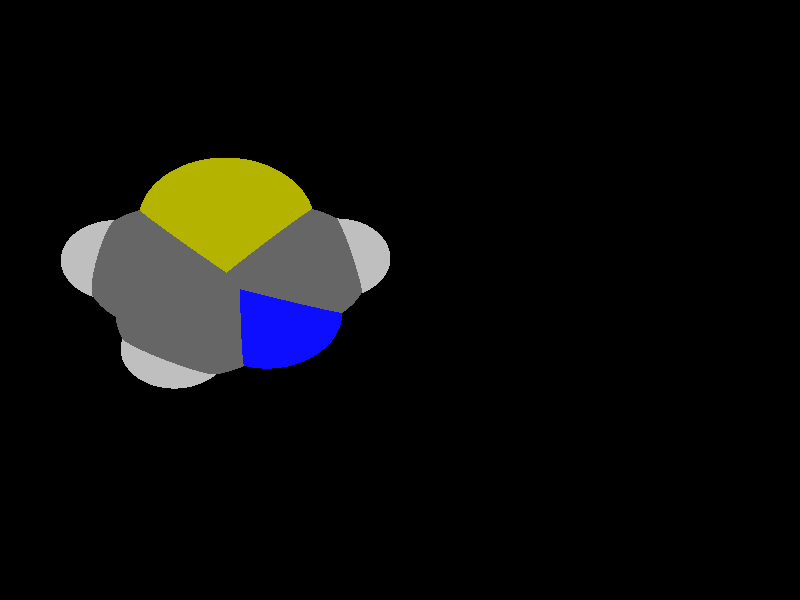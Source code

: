 global_settings {
	ambient_light rgb <0.200000002980232, 0.200000002980232, 0.200000002980232>
	max_trace_level 15
}

background { color rgb <0,0,0> }

camera {
	perspective
	location <10.8387996834582, -16.8558132604698, -11.1655904622373>
	angle 40
	up <-0.399537435255083, -0.641624913190337, 0.654742169562404>
	right <0.854276983127143, -0.001512188183266, 0.519815880275013> * 1
	direction <-0.332536725684515, 0.767017068949832, 0.548729570927821> }

light_source {
	<18.0162948279443, -29.788029061047, 7.96334796129886>
	color rgb <1, 1, 1>
	fade_distance 48.9385638425737
	fade_power 0
	spotlight
	area_light <20, 0, 0>, <0, 0, 20>, 20, 20
	circular
	orient
	point_at <-18.0162948279443, 29.788029061047, -7.96334796129886>
}

light_source {
	<-27.6347789477926, -1.5762902579368, 7.75264139783332>
	color rgb <0.300000011920929, 0.300000011920929, 0.300000011920929> shadowless
	fade_distance 48.9385638425737
	fade_power 0
	parallel
	point_at <27.6347789477926, 1.5762902579368, -7.75264139783332>
}

#default {
	finish {ambient 0.5 diffuse 1 specular 0.2 roughness .01 metallic 1}
}

union {
cylinder {
	<-0.590790924151635, -0.783746243321927, 0.813725626092826>, 	<0.205970567004945, -0.292688168475759, 0.784350945978814>, 0.075
	pigment { rgbt <0.699999988079071, 0.699999988079071, 0, 0> }
}
cylinder {
	<0.205970567004945, -0.292688168475759, 0.784350945978814>, 	<0.869483521559227, 0.116246497312308, 0.759888818971092>, 0.075
	pigment { rgbt <0.400000005960464, 0.400000005960464, 0.400000005960464, 0> }
}
cylinder {
	<0.9697369723383, 0.148437506838042, 0.799502383726136>, 	<1.04770138213456, 0.555314284555288, 0.271552539357196>, 0.075
	pigment { rgbt <0.400000005960464, 0.400000005960464, 0.400000005960464, 0> }
}
cylinder {
	<0.769230070780153, 0.0840554877865745, 0.720275254216048>, 	<0.847194480576412, 0.49093226550382, 0.192325409847108>, 0.075
	pigment { rgbt <0.400000005960464, 0.400000005960464, 0.400000005960464, 0> }
}
cylinder {
	<1.04770138213456, 0.555314284555288, 0.271552539357196>, 	<1.12252903314877, 0.945821101811729, -0.235156185953301>, 0.075
	pigment { rgbt <0.0500000007450581, 0.0500000007450581, 1, 0> }
}
cylinder {
	<0.847194480576412, 0.49093226550382, 0.192325409847108>, 	<0.922022131590626, 0.881439082760261, -0.314383315463389>, 0.075
	pigment { rgbt <0.0500000007450581, 0.0500000007450581, 1, 0> }
}
cylinder {
	<1.0222755823697, 0.913630092285995, -0.274769750708345>, 	<0.478138013809729, 0.865470827183657, -0.674976155550995>, 0.075
	pigment { rgbt <0.0500000007450581, 0.0500000007450581, 1, 0> }
}
cylinder {
	<0.478138013809729, 0.865470827183657, -0.674976155550995>, 	<-0.0876950502486104, 0.81539138751591, -1.09113932713126>, 0.075
	pigment { rgbt <0.400000005960464, 0.400000005960464, 0.400000005960464, 0> }
}
cylinder {
	<-0.149563958833459, 0.840663461323393, -1.18163689856822>, 	<-0.639555999816817, 0.405199649494882, -0.968258805750177>, 0.075
	pigment { rgbt <0.400000005960464, 0.400000005960464, 0.400000005960464, 0> }
}
cylinder {
	<-0.0258261416637618, 0.790119313708427, -1.00064175569429>, 	<-0.51581818264712, 0.354655501879916, -0.787263662876245>, 0.075
	pigment { rgbt <0.400000005960464, 0.400000005960464, 0.400000005960464, 0> }
}
cylinder {
	<-0.639555999816817, 0.405199649494882, -0.968258805750177>, 	<-1.12954804080018, -0.0302641623336289, -0.75488071293213>, 0.075
	pigment { rgbt <0.400000005960464, 0.400000005960464, 0.400000005960464, 0> }
}
cylinder {
	<-0.51581818264712, 0.354655501879916, -0.787263662876245>, 	<-1.00581022363048, -0.0808083099485946, -0.573885570058198>, 0.075
	pigment { rgbt <0.400000005960464, 0.400000005960464, 0.400000005960464, 0> }
}
cylinder {
	<-0.590790924151635, -0.783746243321927, 0.813725626092826>, 	<-0.851003041952008, -0.386401404494129, 0.00720156814840713>, 0.075
	pigment { rgbt <0.699999988079071, 0.699999988079071, 0, 0> }
}
cylinder {
	<-0.851003041952008, -0.386401404494129, 0.00720156814840713>, 	<-1.06767913221533, -0.0555362361411117, -0.664383141495164>, 0.075
	pigment { rgbt <0.400000005960464, 0.400000005960464, 0.400000005960464, 0> }
}
cylinder {
	<0.869483521559227, 0.116246497312308, 0.759888818971092>, 	<1.32752459515062, 0.0619430267798318, 1.23555710501353>, 0.075
	pigment { rgbt <0.400000005960464, 0.400000005960464, 0.400000005960464, 0> }
}
cylinder {
	<1.32752459515062, 0.0619430267798318, 1.23555710501353>, 	<1.61757966826959, 0.0275552872864899, 1.53677463209386>, 0.075
	pigment { rgbt <0.75, 0.75, 0.75, 0> }
}
cylinder {
	<-0.0876950502486104, 0.81539138751591, -1.09113932713126>, 	<-0.114792555176333, 1.17824355188405, -1.64554576085876>, 0.075
	pigment { rgbt <0.400000005960464, 0.400000005960464, 0.400000005960464, 0> }
}
cylinder {
	<-0.114792555176333, 1.17824355188405, -1.64554576085876>, 	<-0.131960580227315, 1.40813390763049, -1.99679815727116>, 0.075
	pigment { rgbt <0.75, 0.75, 0.75, 0> }
}
cylinder {
	<-1.06767913221533, -0.0555362361411117, -0.664383141495164>, 	<-1.64540400112536, -0.200071293012526, -0.952614368673828>, 0.075
	pigment { rgbt <0.400000005960464, 0.400000005960464, 0.400000005960464, 0> }
}
cylinder {
	<-1.64540400112536, -0.200071293012526, -0.952614368673828>, 	<-2.01094011193621, -0.29152102178096, -1.13498304876181>, 0.075
	pigment { rgbt <0.75, 0.75, 0.75, 0> }
}
sphere {
	<-0.590790924151635, -0.783746243321927, 0.813725626092826>, 0.567
	pigment { rgbt <0.699999988079071, 0.699999988079071, 0,0> }
}
sphere {
	<0.869483521559227, 0.116246497312308, 0.759888818971092>, 0.4104
	pigment { rgbt <0.400000005960464, 0.400000005960464, 0.400000005960464,0> }
}
sphere {
	<1.0222755823697, 0.913630092285995, -0.274769750708345>, 0.3834
	pigment { rgbt <0.0500000007450581, 0.0500000007450581, 1,0> }
}
sphere {
	<-0.0876950502486104, 0.81539138751591, -1.09113932713126>, 0.4104
	pigment { rgbt <0.400000005960464, 0.400000005960464, 0.400000005960464,0> }
}
sphere {
	<-1.06767913221533, -0.0555362361411117, -0.664383141495164>, 0.4104
	pigment { rgbt <0.400000005960464, 0.400000005960464, 0.400000005960464,0> }
}
sphere {
	<1.61757966826959, 0.0275552872864899, 1.53677463209386>, 0.1674
	pigment { rgbt <0.75, 0.75, 0.75,0> }
}
sphere {
	<-0.131960580227315, 1.40813390763049, -1.99679815727116>, 0.1674
	pigment { rgbt <0.75, 0.75, 0.75,0> }
}
sphere {
	<-2.01094011193621, -0.29152102178096, -1.13498304876181>, 0.1674
	pigment { rgbt <0.75, 0.75, 0.75,0> }
}
}
merge {
}
union {
}
merge {
sphere {
	<-0.590790924151635, -0.783746243321927, 0.813725626092826>, 1.79982
	pigment { rgbt <0, 0, 0,0> }
}
sphere {
	<0.869483521559227, 0.116246497312308, 0.759888818971092>, 1.69983
	pigment { rgbt <0, 0, 0,0> }
}
sphere {
	<1.0222755823697, 0.913630092285995, -0.274769750708345>, 1.549845
	pigment { rgbt <0, 0, 0,0> }
}
sphere {
	<-0.0876950502486104, 0.81539138751591, -1.09113932713126>, 1.69983
	pigment { rgbt <0, 0, 0,0> }
}
sphere {
	<-1.06767913221533, -0.0555362361411117, -0.664383141495164>, 1.69983
	pigment { rgbt <0, 0, 0,0> }
}
sphere {
	<1.61757966826959, 0.0275552872864899, 1.53677463209386>, 1.09989
	pigment { rgbt <0, 0, 0,0> }
}
sphere {
	<-0.131960580227315, 1.40813390763049, -1.99679815727116>, 1.09989
	pigment { rgbt <0, 0, 0,0> }
}
sphere {
	<-2.01094011193621, -0.29152102178096, -1.13498304876181>, 1.09989
	pigment { rgbt <0, 0, 0,0> }
}
sphere {
	<-0.590790924151635, -0.783746243321927, 0.813725626092826>, 1.8
	pigment { rgbt <0.699999988079071, 0.699999988079071, 0,0.350000023841858> }
}
sphere {
	<0.869483521559227, 0.116246497312308, 0.759888818971092>, 1.7
	pigment { rgbt <0.400000005960464, 0.400000005960464, 0.400000005960464,0.350000023841858> }
}
sphere {
	<1.0222755823697, 0.913630092285995, -0.274769750708345>, 1.55
	pigment { rgbt <0.0500000007450581, 0.0500000007450581, 1,0.350000023841858> }
}
sphere {
	<-0.0876950502486104, 0.81539138751591, -1.09113932713126>, 1.7
	pigment { rgbt <0.400000005960464, 0.400000005960464, 0.400000005960464,0.350000023841858> }
}
sphere {
	<-1.06767913221533, -0.0555362361411117, -0.664383141495164>, 1.7
	pigment { rgbt <0.400000005960464, 0.400000005960464, 0.400000005960464,0.350000023841858> }
}
sphere {
	<1.61757966826959, 0.0275552872864899, 1.53677463209386>, 1.1
	pigment { rgbt <0.75, 0.75, 0.75,0.350000023841858> }
}
sphere {
	<-0.131960580227315, 1.40813390763049, -1.99679815727116>, 1.1
	pigment { rgbt <0.75, 0.75, 0.75,0.350000023841858> }
}
sphere {
	<-2.01094011193621, -0.29152102178096, -1.13498304876181>, 1.1
	pigment { rgbt <0.75, 0.75, 0.75,0.350000023841858> }
}
}
